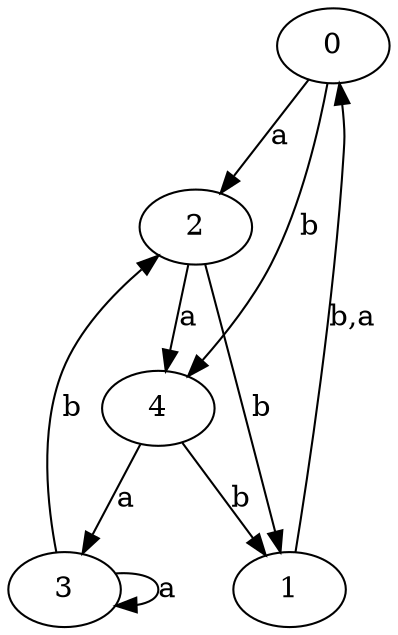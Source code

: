 digraph {
 ranksep=0.5;
 d2tdocpreamble = "\usetikzlibrary{automata}";
 d2tfigpreamble = "\tikzstyle{every state}= [ draw=blue!50,very thick,fill=blue!20]  \tikzstyle{auto}= [fill=white]";
 node [style="state"];
 edge [lblstyle="auto",topath="bend right", len=4  ]
  "0" [label="0",];
  "1" [label="1",];
  "2" [label="2",style = "state, accepting"];
  "3" [label="3",style = "state, initial"];
  "4" [label="4",];
  "0" -> "2" [label="a"];
  "0" -> "4" [label="b"];
  "1" -> "0" [label="b,a"];
  "2" -> "1" [label="b"];
  "2" -> "4" [label="a"];
  "3" -> "2" [label="b"];
  "3" -> "3" [label="a",topath="loop above"];
  "4" -> "1" [label="b"];
  "4" -> "3" [label="a"];
}